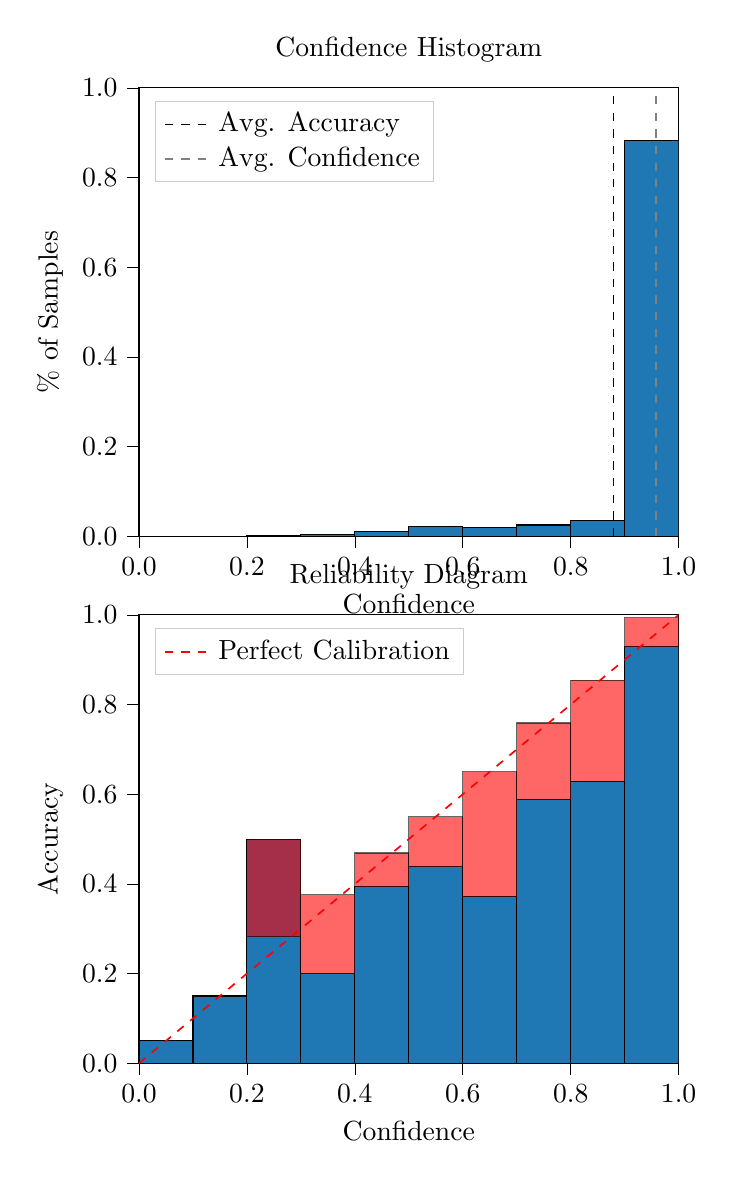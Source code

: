 % This file was created by tikzplotlib v0.9.8.
\begin{tikzpicture}

\definecolor{color0}{rgb}{0.122,0.467,0.706}

\begin{groupplot}[group style={group size=1 by 2}]
\nextgroupplot[
legend cell align={left},
legend style={
  fill opacity=0.8,
  draw opacity=1,
  text opacity=1,
  at={(0.03,0.97)},
  anchor=north west,
  draw=white!80!black
},
tick align=outside,
tick pos=left,
title={Confidence Histogram},
x grid style={white!69.02!black},
xlabel={Confidence},
xmin=0, xmax=1,
xtick style={color=black},
xtick={0,0.2,0.4,0.6,0.8,1},
xticklabels={0.0,0.2,0.4,0.6,0.8,1.0},
y grid style={white!69.02!black},
ylabel={\% of Samples},
ymin=0, ymax=1,
ytick style={color=black},
ytick={0,0.2,0.4,0.6,0.8,1},
yticklabels={0.0,0.2,0.4,0.6,0.8,1.0}
]
\draw[draw=black,fill=color0] (axis cs:-6.939e-18,0) rectangle (axis cs:0.1,0);
\draw[draw=black,fill=color0] (axis cs:0.1,0) rectangle (axis cs:0.2,0);
\draw[draw=black,fill=color0] (axis cs:0.2,0) rectangle (axis cs:0.3,0.001);
\draw[draw=black,fill=color0] (axis cs:0.3,0) rectangle (axis cs:0.4,0.004);
\draw[draw=black,fill=color0] (axis cs:0.4,0) rectangle (axis cs:0.5,0.01);
\draw[draw=black,fill=color0] (axis cs:0.5,0) rectangle (axis cs:0.6,0.021);
\draw[draw=black,fill=color0] (axis cs:0.6,0) rectangle (axis cs:0.7,0.02);
\draw[draw=black,fill=color0] (axis cs:0.7,0) rectangle (axis cs:0.8,0.025);
\draw[draw=black,fill=color0] (axis cs:0.8,0) rectangle (axis cs:0.9,0.036);
\draw[draw=black,fill=color0] (axis cs:0.9,0) rectangle (axis cs:1,0.882);
\addplot [semithick, black, dashed]
table {%
0.879 0
0.879 1
};
\addlegendentry{Avg. Accuracy}
\addplot [semithick, white!50.196!black, dashed]
table {%
0.958 0
0.958 1
};
\addlegendentry{Avg. Confidence}

\nextgroupplot[
legend cell align={left},
legend style={
  fill opacity=0.8,
  draw opacity=1,
  text opacity=1,
  at={(0.03,0.97)},
  anchor=north west,
  draw=white!80!black
},
tick align=outside,
tick pos=left,
title={Reliability Diagram},
x grid style={white!69.02!black},
xlabel={Confidence},
xmin=0, xmax=1,
xtick style={color=black},
xtick={0,0.2,0.4,0.6,0.8,1},
xticklabels={0.0,0.2,0.4,0.6,0.8,1.0},
y grid style={white!69.02!black},
ylabel={Accuracy},
ymin=0, ymax=1,
ytick style={color=black},
ytick={0,0.2,0.4,0.6,0.8,1},
yticklabels={0.0,0.2,0.4,0.6,0.8,1.0}
]
\draw[draw=black,fill=color0] (axis cs:-6.939e-18,0) rectangle (axis cs:0.1,0.05);
\draw[draw=black,fill=color0] (axis cs:0.1,0) rectangle (axis cs:0.2,0.15);
\draw[draw=black,fill=color0] (axis cs:0.2,0) rectangle (axis cs:0.3,0.5);
\draw[draw=black,fill=color0] (axis cs:0.3,0) rectangle (axis cs:0.4,0.2);
\draw[draw=black,fill=color0] (axis cs:0.4,0) rectangle (axis cs:0.5,0.394);
\draw[draw=black,fill=color0] (axis cs:0.5,0) rectangle (axis cs:0.6,0.438);
\draw[draw=black,fill=color0] (axis cs:0.6,0) rectangle (axis cs:0.7,0.371);
\draw[draw=black,fill=color0] (axis cs:0.7,0) rectangle (axis cs:0.8,0.588);
\draw[draw=black,fill=color0] (axis cs:0.8,0) rectangle (axis cs:0.9,0.629);
\draw[draw=black,fill=color0] (axis cs:0.9,0) rectangle (axis cs:1,0.929);
\draw[draw=black,fill=red,opacity=0.6] (axis cs:-6.939e-18,0.05) rectangle (axis cs:0.1,0.05);
\draw[draw=black,fill=red,opacity=0.6] (axis cs:0.1,0.15) rectangle (axis cs:0.2,0.15);
\draw[draw=black,fill=red,opacity=0.6] (axis cs:0.2,0.5) rectangle (axis cs:0.3,0.282);
\draw[draw=black,fill=red,opacity=0.6] (axis cs:0.3,0.2) rectangle (axis cs:0.4,0.376);
\draw[draw=black,fill=red,opacity=0.6] (axis cs:0.4,0.394) rectangle (axis cs:0.5,0.469);
\draw[draw=black,fill=red,opacity=0.6] (axis cs:0.5,0.438) rectangle (axis cs:0.6,0.55);
\draw[draw=black,fill=red,opacity=0.6] (axis cs:0.6,0.371) rectangle (axis cs:0.7,0.65);
\draw[draw=black,fill=red,opacity=0.6] (axis cs:0.7,0.588) rectangle (axis cs:0.8,0.759);
\draw[draw=black,fill=red,opacity=0.6] (axis cs:0.8,0.629) rectangle (axis cs:0.9,0.854);
\draw[draw=black,fill=red,opacity=0.6] (axis cs:0.9,0.929) rectangle (axis cs:1,0.994);
\addplot [semithick, red, dashed]
table {%
0 0
1 1
};
\addlegendentry{Perfect Calibration}
\end{groupplot}

\end{tikzpicture}

